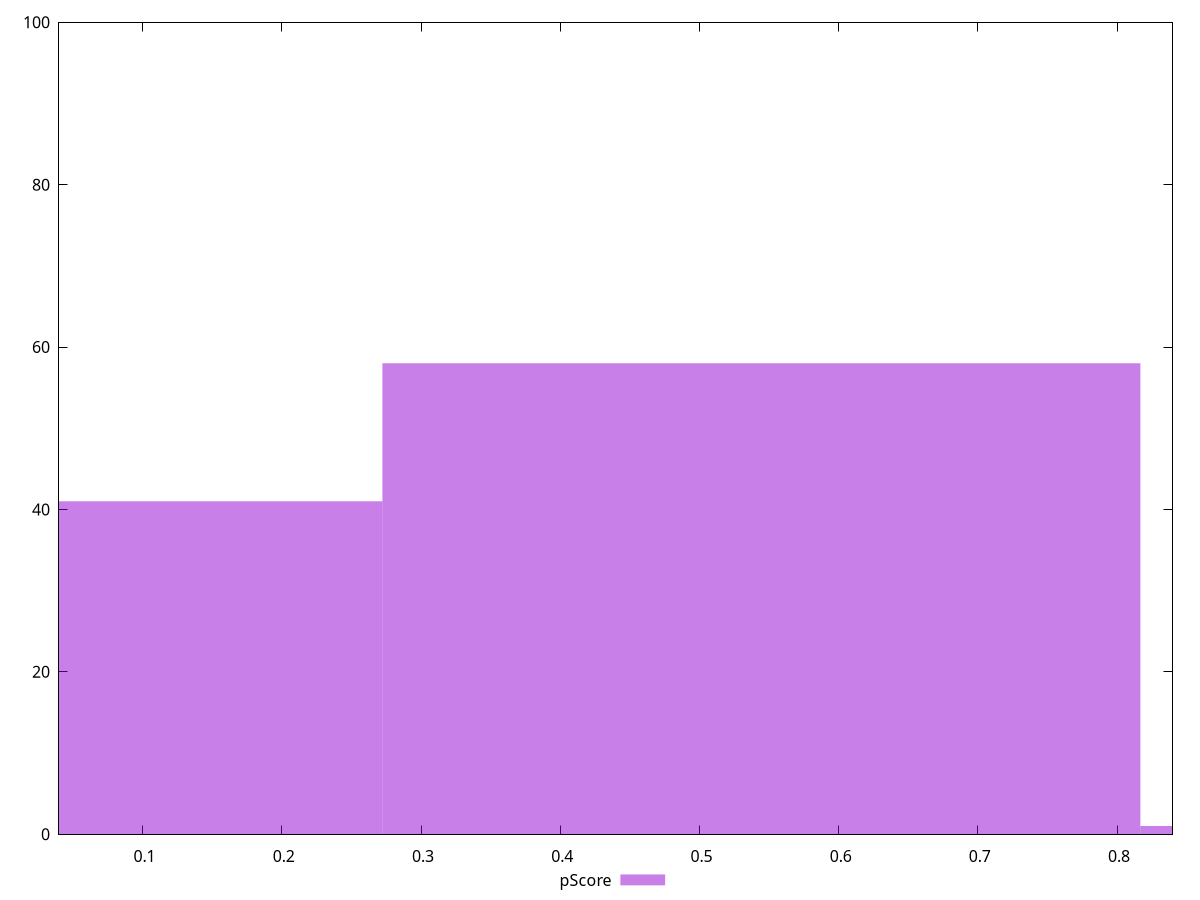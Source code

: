 reset

$pScore <<EOF
0.544499896068758 58
0 41
1.088999792137516 1
EOF

set key outside below
set boxwidth 0.544499896068758
set xrange [0.039945111999131366:0.8398152374427097]
set yrange [0:100]
set trange [0:100]
set style fill transparent solid 0.5 noborder
set terminal svg size 640, 490 enhanced background rgb 'white'
set output "report_00009_2021-02-08T22-37-41.559Z/first-meaningful-paint/samples/pages/pScore/histogram.svg"

plot $pScore title "pScore" with boxes

reset
